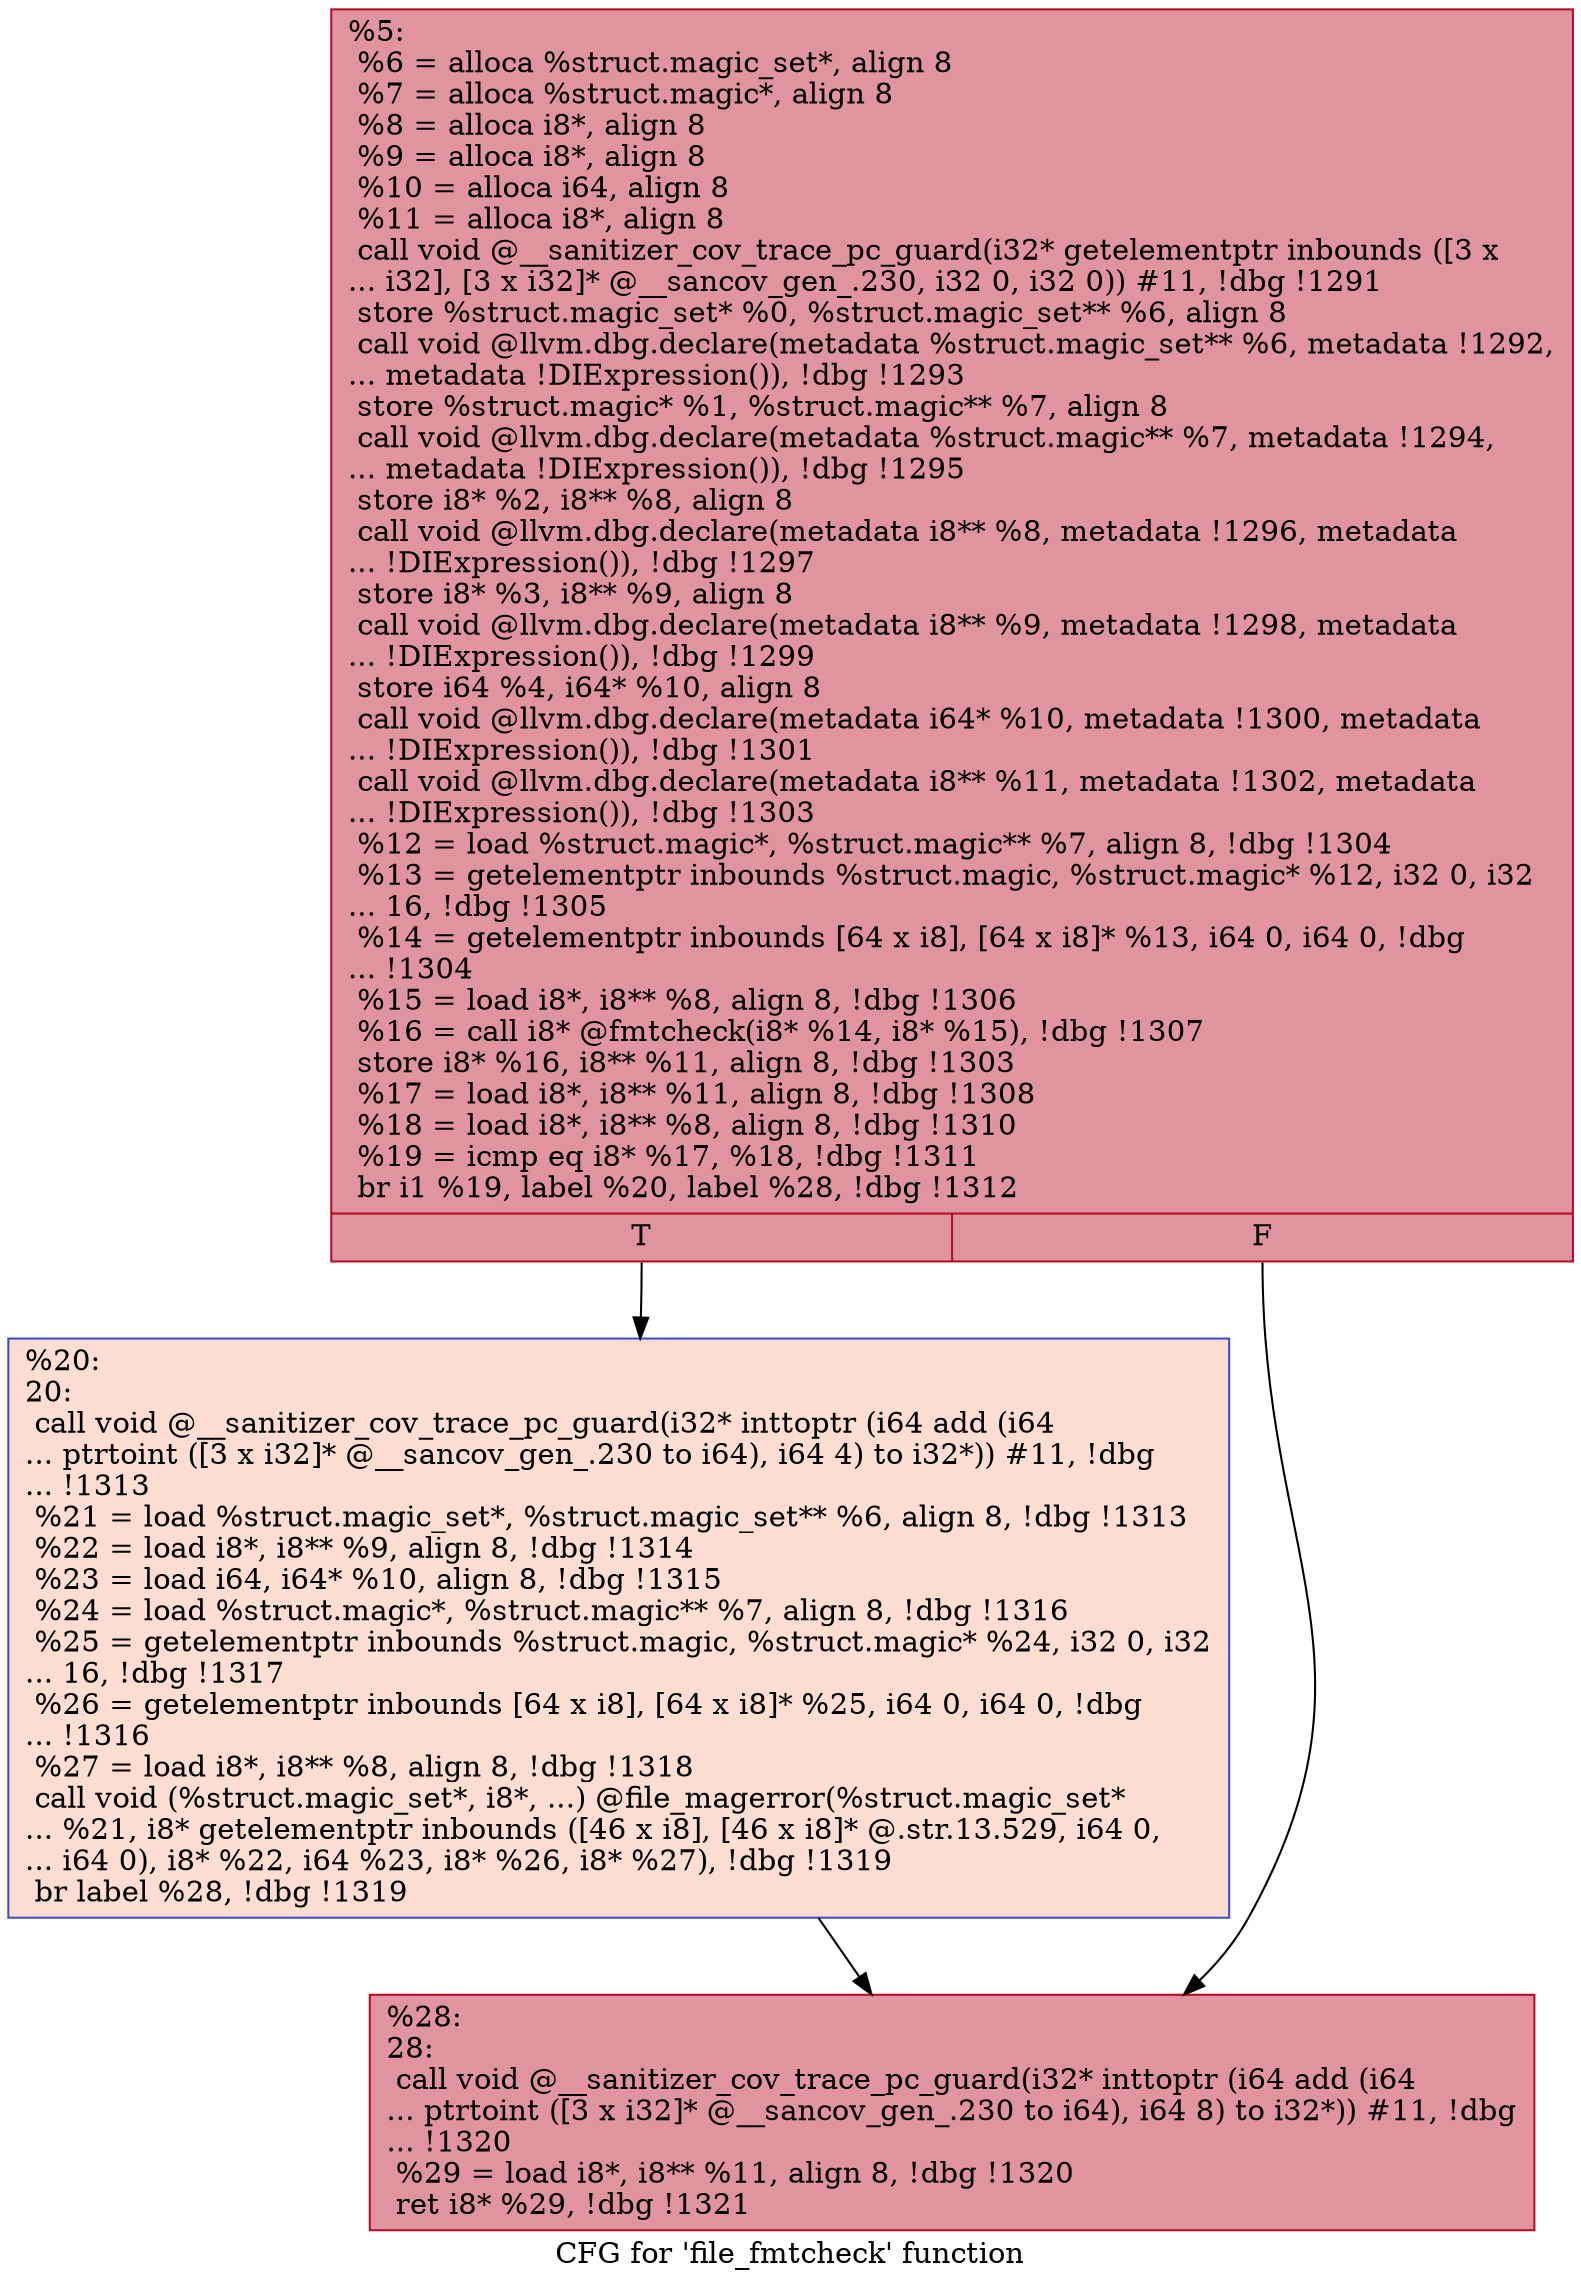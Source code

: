 digraph "CFG for 'file_fmtcheck' function" {
	label="CFG for 'file_fmtcheck' function";

	Node0x555555cfe960 [shape=record,color="#b70d28ff", style=filled, fillcolor="#b70d2870",label="{%5:\l  %6 = alloca %struct.magic_set*, align 8\l  %7 = alloca %struct.magic*, align 8\l  %8 = alloca i8*, align 8\l  %9 = alloca i8*, align 8\l  %10 = alloca i64, align 8\l  %11 = alloca i8*, align 8\l  call void @__sanitizer_cov_trace_pc_guard(i32* getelementptr inbounds ([3 x\l... i32], [3 x i32]* @__sancov_gen_.230, i32 0, i32 0)) #11, !dbg !1291\l  store %struct.magic_set* %0, %struct.magic_set** %6, align 8\l  call void @llvm.dbg.declare(metadata %struct.magic_set** %6, metadata !1292,\l... metadata !DIExpression()), !dbg !1293\l  store %struct.magic* %1, %struct.magic** %7, align 8\l  call void @llvm.dbg.declare(metadata %struct.magic** %7, metadata !1294,\l... metadata !DIExpression()), !dbg !1295\l  store i8* %2, i8** %8, align 8\l  call void @llvm.dbg.declare(metadata i8** %8, metadata !1296, metadata\l... !DIExpression()), !dbg !1297\l  store i8* %3, i8** %9, align 8\l  call void @llvm.dbg.declare(metadata i8** %9, metadata !1298, metadata\l... !DIExpression()), !dbg !1299\l  store i64 %4, i64* %10, align 8\l  call void @llvm.dbg.declare(metadata i64* %10, metadata !1300, metadata\l... !DIExpression()), !dbg !1301\l  call void @llvm.dbg.declare(metadata i8** %11, metadata !1302, metadata\l... !DIExpression()), !dbg !1303\l  %12 = load %struct.magic*, %struct.magic** %7, align 8, !dbg !1304\l  %13 = getelementptr inbounds %struct.magic, %struct.magic* %12, i32 0, i32\l... 16, !dbg !1305\l  %14 = getelementptr inbounds [64 x i8], [64 x i8]* %13, i64 0, i64 0, !dbg\l... !1304\l  %15 = load i8*, i8** %8, align 8, !dbg !1306\l  %16 = call i8* @fmtcheck(i8* %14, i8* %15), !dbg !1307\l  store i8* %16, i8** %11, align 8, !dbg !1303\l  %17 = load i8*, i8** %11, align 8, !dbg !1308\l  %18 = load i8*, i8** %8, align 8, !dbg !1310\l  %19 = icmp eq i8* %17, %18, !dbg !1311\l  br i1 %19, label %20, label %28, !dbg !1312\l|{<s0>T|<s1>F}}"];
	Node0x555555cfe960:s0 -> Node0x555555d02ff0;
	Node0x555555cfe960:s1 -> Node0x555555d03040;
	Node0x555555d02ff0 [shape=record,color="#3d50c3ff", style=filled, fillcolor="#f7b39670",label="{%20:\l20:                                               \l  call void @__sanitizer_cov_trace_pc_guard(i32* inttoptr (i64 add (i64\l... ptrtoint ([3 x i32]* @__sancov_gen_.230 to i64), i64 4) to i32*)) #11, !dbg\l... !1313\l  %21 = load %struct.magic_set*, %struct.magic_set** %6, align 8, !dbg !1313\l  %22 = load i8*, i8** %9, align 8, !dbg !1314\l  %23 = load i64, i64* %10, align 8, !dbg !1315\l  %24 = load %struct.magic*, %struct.magic** %7, align 8, !dbg !1316\l  %25 = getelementptr inbounds %struct.magic, %struct.magic* %24, i32 0, i32\l... 16, !dbg !1317\l  %26 = getelementptr inbounds [64 x i8], [64 x i8]* %25, i64 0, i64 0, !dbg\l... !1316\l  %27 = load i8*, i8** %8, align 8, !dbg !1318\l  call void (%struct.magic_set*, i8*, ...) @file_magerror(%struct.magic_set*\l... %21, i8* getelementptr inbounds ([46 x i8], [46 x i8]* @.str.13.529, i64 0,\l... i64 0), i8* %22, i64 %23, i8* %26, i8* %27), !dbg !1319\l  br label %28, !dbg !1319\l}"];
	Node0x555555d02ff0 -> Node0x555555d03040;
	Node0x555555d03040 [shape=record,color="#b70d28ff", style=filled, fillcolor="#b70d2870",label="{%28:\l28:                                               \l  call void @__sanitizer_cov_trace_pc_guard(i32* inttoptr (i64 add (i64\l... ptrtoint ([3 x i32]* @__sancov_gen_.230 to i64), i64 8) to i32*)) #11, !dbg\l... !1320\l  %29 = load i8*, i8** %11, align 8, !dbg !1320\l  ret i8* %29, !dbg !1321\l}"];
}
